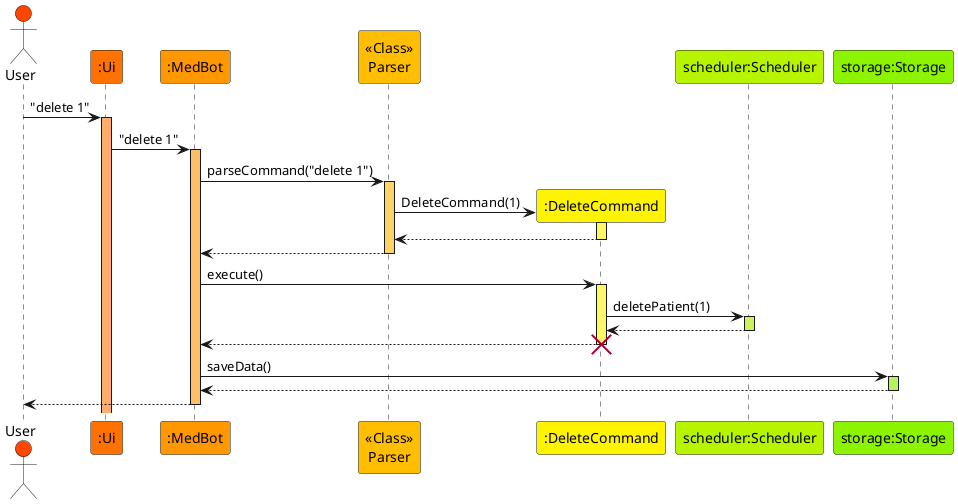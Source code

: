 @startuml
!define ENTITY_COLOR_0 #FF4600
!define ENTITY_COLOR_1 #FF7100
!define ENTITY_COLOR_2 #FF9700
!define ENTITY_COLOR_3 #FFBE00
!define ENTITY_COLOR_4 #FFF400
!define ENTITY_COLOR_5 #B6F400
!define ENTITY_COLOR_6 #8CF400

!define ACTIVATION_COLOR_0 #FF8E66
!define ACTIVATION_COLOR_1 #FFAC6D
!define ACTIVATION_COLOR_2 #FFBF66
!define ACTIVATION_COLOR_3 #FFD366
!define ACTIVATION_COLOR_4 #FFF766
!define ACTIVATION_COLOR_5 #CDF260
!define ACTIVATION_COLOR_6 #B5F260

actor User as user ENTITY_COLOR_0
participant ":Ui" as ui ENTITY_COLOR_1
participant ":MedBot" as medbot ENTITY_COLOR_2
participant "<<Class>>\nParser" as parser ENTITY_COLOR_3
participant ":DeleteCommand" as command ENTITY_COLOR_4
participant "scheduler:Scheduler" as scheduler ENTITY_COLOR_5
participant "storage:Storage" as storage ENTITY_COLOR_6

autoactivate on
user -> ui ACTIVATION_COLOR_1: "delete 1"
ui -> medbot ACTIVATION_COLOR_2: "delete 1"
medbot -> parser ACTIVATION_COLOR_3: parseCommand("delete 1")

parser -> command **: DeleteCommand(1)
activate command ACTIVATION_COLOR_4
command --> parser
parser --> medbot
medbot -> command ACTIVATION_COLOR_4: execute()
command -> scheduler ACTIVATION_COLOR_5: deletePatient(1)
scheduler --> command

command --> medbot ACTIVATION_COLOR_1:
destroy command
medbot -> storage ACTIVATION_COLOR_6: saveData()
storage --> medbot
medbot -->user

@enduml